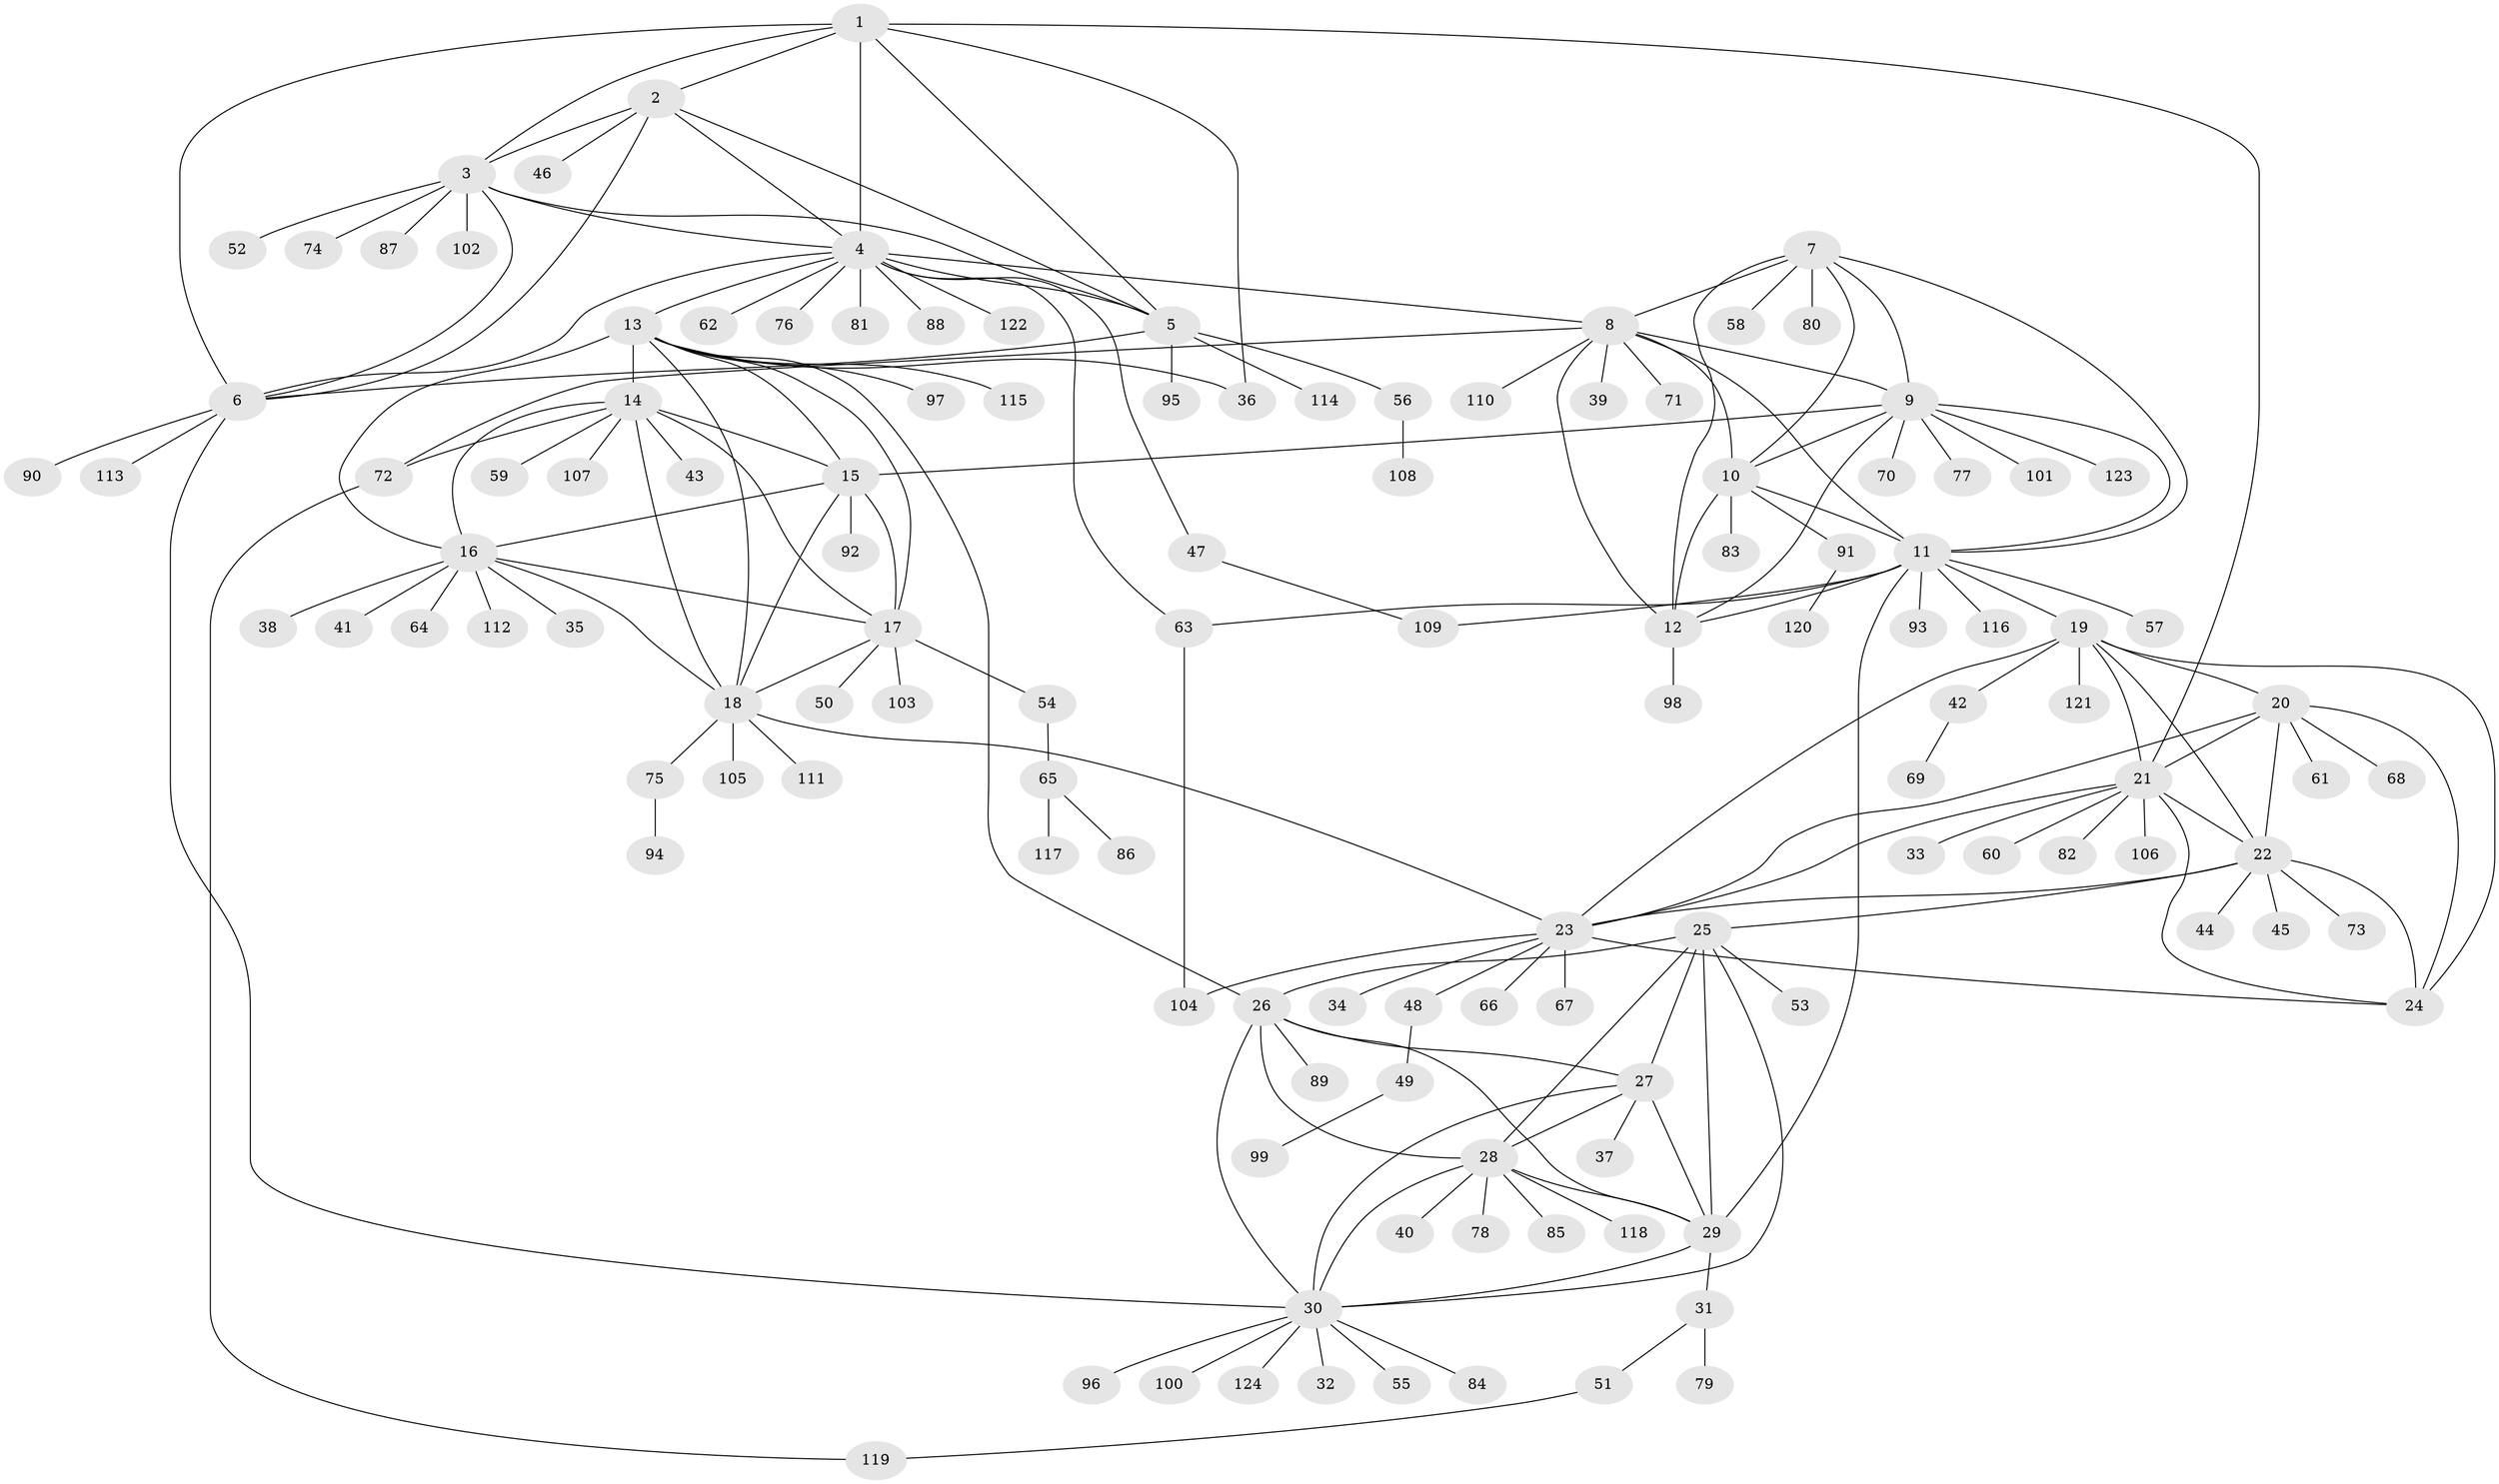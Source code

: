 // Generated by graph-tools (version 1.1) at 2025/16/03/09/25 04:16:07]
// undirected, 124 vertices, 185 edges
graph export_dot {
graph [start="1"]
  node [color=gray90,style=filled];
  1;
  2;
  3;
  4;
  5;
  6;
  7;
  8;
  9;
  10;
  11;
  12;
  13;
  14;
  15;
  16;
  17;
  18;
  19;
  20;
  21;
  22;
  23;
  24;
  25;
  26;
  27;
  28;
  29;
  30;
  31;
  32;
  33;
  34;
  35;
  36;
  37;
  38;
  39;
  40;
  41;
  42;
  43;
  44;
  45;
  46;
  47;
  48;
  49;
  50;
  51;
  52;
  53;
  54;
  55;
  56;
  57;
  58;
  59;
  60;
  61;
  62;
  63;
  64;
  65;
  66;
  67;
  68;
  69;
  70;
  71;
  72;
  73;
  74;
  75;
  76;
  77;
  78;
  79;
  80;
  81;
  82;
  83;
  84;
  85;
  86;
  87;
  88;
  89;
  90;
  91;
  92;
  93;
  94;
  95;
  96;
  97;
  98;
  99;
  100;
  101;
  102;
  103;
  104;
  105;
  106;
  107;
  108;
  109;
  110;
  111;
  112;
  113;
  114;
  115;
  116;
  117;
  118;
  119;
  120;
  121;
  122;
  123;
  124;
  1 -- 2;
  1 -- 3;
  1 -- 4;
  1 -- 5;
  1 -- 6;
  1 -- 21;
  1 -- 36;
  2 -- 3;
  2 -- 4;
  2 -- 5;
  2 -- 6;
  2 -- 46;
  3 -- 4;
  3 -- 5;
  3 -- 6;
  3 -- 52;
  3 -- 74;
  3 -- 87;
  3 -- 102;
  4 -- 5;
  4 -- 6;
  4 -- 8;
  4 -- 13;
  4 -- 47;
  4 -- 62;
  4 -- 63;
  4 -- 76;
  4 -- 81;
  4 -- 88;
  4 -- 122;
  5 -- 6;
  5 -- 56;
  5 -- 95;
  5 -- 114;
  6 -- 30;
  6 -- 90;
  6 -- 113;
  7 -- 8;
  7 -- 9;
  7 -- 10;
  7 -- 11;
  7 -- 12;
  7 -- 58;
  7 -- 80;
  8 -- 9;
  8 -- 10;
  8 -- 11;
  8 -- 12;
  8 -- 39;
  8 -- 71;
  8 -- 72;
  8 -- 110;
  9 -- 10;
  9 -- 11;
  9 -- 12;
  9 -- 15;
  9 -- 70;
  9 -- 77;
  9 -- 101;
  9 -- 123;
  10 -- 11;
  10 -- 12;
  10 -- 83;
  10 -- 91;
  11 -- 12;
  11 -- 19;
  11 -- 29;
  11 -- 57;
  11 -- 63;
  11 -- 93;
  11 -- 109;
  11 -- 116;
  12 -- 98;
  13 -- 14;
  13 -- 15;
  13 -- 16;
  13 -- 17;
  13 -- 18;
  13 -- 26;
  13 -- 36;
  13 -- 97;
  13 -- 115;
  14 -- 15;
  14 -- 16;
  14 -- 17;
  14 -- 18;
  14 -- 43;
  14 -- 59;
  14 -- 72;
  14 -- 107;
  15 -- 16;
  15 -- 17;
  15 -- 18;
  15 -- 92;
  16 -- 17;
  16 -- 18;
  16 -- 35;
  16 -- 38;
  16 -- 41;
  16 -- 64;
  16 -- 112;
  17 -- 18;
  17 -- 50;
  17 -- 54;
  17 -- 103;
  18 -- 23;
  18 -- 75;
  18 -- 105;
  18 -- 111;
  19 -- 20;
  19 -- 21;
  19 -- 22;
  19 -- 23;
  19 -- 24;
  19 -- 42;
  19 -- 121;
  20 -- 21;
  20 -- 22;
  20 -- 23;
  20 -- 24;
  20 -- 61;
  20 -- 68;
  21 -- 22;
  21 -- 23;
  21 -- 24;
  21 -- 33;
  21 -- 60;
  21 -- 82;
  21 -- 106;
  22 -- 23;
  22 -- 24;
  22 -- 25;
  22 -- 44;
  22 -- 45;
  22 -- 73;
  23 -- 24;
  23 -- 34;
  23 -- 48;
  23 -- 66;
  23 -- 67;
  23 -- 104;
  25 -- 26;
  25 -- 27;
  25 -- 28;
  25 -- 29;
  25 -- 30;
  25 -- 53;
  26 -- 27;
  26 -- 28;
  26 -- 29;
  26 -- 30;
  26 -- 89;
  27 -- 28;
  27 -- 29;
  27 -- 30;
  27 -- 37;
  28 -- 29;
  28 -- 30;
  28 -- 40;
  28 -- 78;
  28 -- 85;
  28 -- 118;
  29 -- 30;
  29 -- 31;
  30 -- 32;
  30 -- 55;
  30 -- 84;
  30 -- 96;
  30 -- 100;
  30 -- 124;
  31 -- 51;
  31 -- 79;
  42 -- 69;
  47 -- 109;
  48 -- 49;
  49 -- 99;
  51 -- 119;
  54 -- 65;
  56 -- 108;
  63 -- 104;
  65 -- 86;
  65 -- 117;
  72 -- 119;
  75 -- 94;
  91 -- 120;
}
